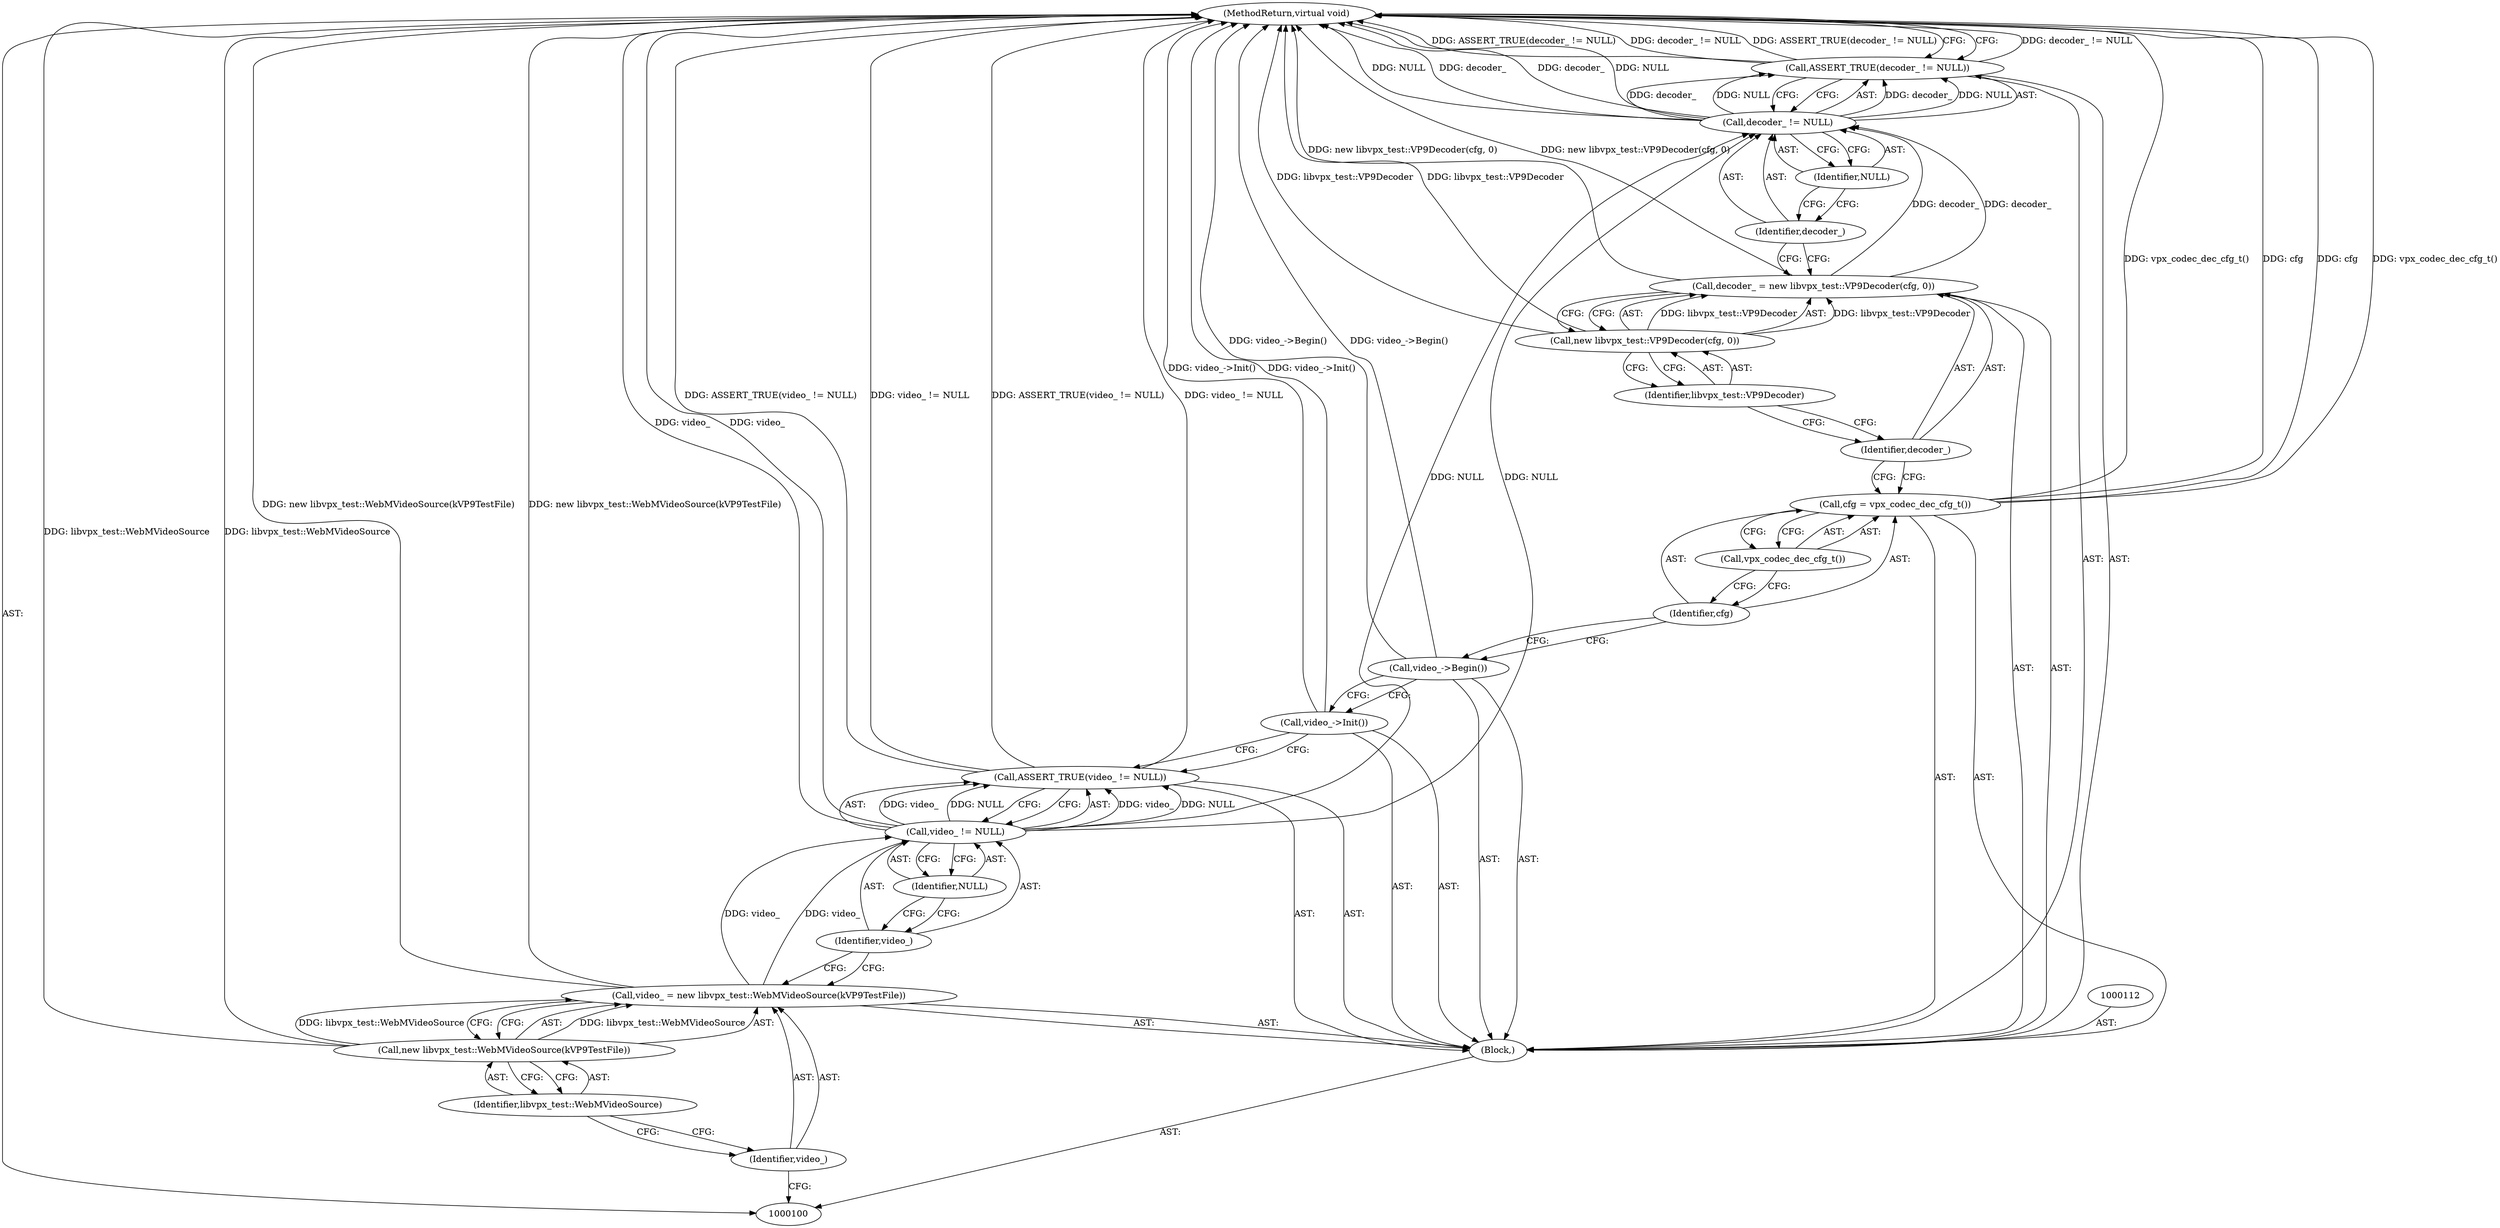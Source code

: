 digraph "0_Android_5a9753fca56f0eeb9f61e342b2fccffc364f9426_71" {
"1000124" [label="(MethodReturn,virtual void)"];
"1000101" [label="(Block,)"];
"1000121" [label="(Call,decoder_ != NULL)"];
"1000122" [label="(Identifier,decoder_)"];
"1000123" [label="(Identifier,NULL)"];
"1000120" [label="(Call,ASSERT_TRUE(decoder_ != NULL))"];
"1000104" [label="(Call,new libvpx_test::WebMVideoSource(kVP9TestFile))"];
"1000105" [label="(Identifier,libvpx_test::WebMVideoSource)"];
"1000102" [label="(Call,video_ = new libvpx_test::WebMVideoSource(kVP9TestFile))"];
"1000103" [label="(Identifier,video_)"];
"1000107" [label="(Call,video_ != NULL)"];
"1000108" [label="(Identifier,video_)"];
"1000109" [label="(Identifier,NULL)"];
"1000106" [label="(Call,ASSERT_TRUE(video_ != NULL))"];
"1000110" [label="(Call,video_->Init())"];
"1000111" [label="(Call,video_->Begin())"];
"1000113" [label="(Call,cfg = vpx_codec_dec_cfg_t())"];
"1000114" [label="(Identifier,cfg)"];
"1000115" [label="(Call,vpx_codec_dec_cfg_t())"];
"1000118" [label="(Call,new libvpx_test::VP9Decoder(cfg, 0))"];
"1000119" [label="(Identifier,libvpx_test::VP9Decoder)"];
"1000116" [label="(Call,decoder_ = new libvpx_test::VP9Decoder(cfg, 0))"];
"1000117" [label="(Identifier,decoder_)"];
"1000124" -> "1000100"  [label="AST: "];
"1000124" -> "1000120"  [label="CFG: "];
"1000107" -> "1000124"  [label="DDG: video_"];
"1000106" -> "1000124"  [label="DDG: video_ != NULL"];
"1000106" -> "1000124"  [label="DDG: ASSERT_TRUE(video_ != NULL)"];
"1000102" -> "1000124"  [label="DDG: new libvpx_test::WebMVideoSource(kVP9TestFile)"];
"1000104" -> "1000124"  [label="DDG: libvpx_test::WebMVideoSource"];
"1000113" -> "1000124"  [label="DDG: cfg"];
"1000113" -> "1000124"  [label="DDG: vpx_codec_dec_cfg_t()"];
"1000121" -> "1000124"  [label="DDG: NULL"];
"1000121" -> "1000124"  [label="DDG: decoder_"];
"1000116" -> "1000124"  [label="DDG: new libvpx_test::VP9Decoder(cfg, 0)"];
"1000118" -> "1000124"  [label="DDG: libvpx_test::VP9Decoder"];
"1000120" -> "1000124"  [label="DDG: decoder_ != NULL"];
"1000120" -> "1000124"  [label="DDG: ASSERT_TRUE(decoder_ != NULL)"];
"1000110" -> "1000124"  [label="DDG: video_->Init()"];
"1000111" -> "1000124"  [label="DDG: video_->Begin()"];
"1000101" -> "1000100"  [label="AST: "];
"1000102" -> "1000101"  [label="AST: "];
"1000106" -> "1000101"  [label="AST: "];
"1000110" -> "1000101"  [label="AST: "];
"1000111" -> "1000101"  [label="AST: "];
"1000112" -> "1000101"  [label="AST: "];
"1000113" -> "1000101"  [label="AST: "];
"1000116" -> "1000101"  [label="AST: "];
"1000120" -> "1000101"  [label="AST: "];
"1000121" -> "1000120"  [label="AST: "];
"1000121" -> "1000123"  [label="CFG: "];
"1000122" -> "1000121"  [label="AST: "];
"1000123" -> "1000121"  [label="AST: "];
"1000120" -> "1000121"  [label="CFG: "];
"1000121" -> "1000124"  [label="DDG: NULL"];
"1000121" -> "1000124"  [label="DDG: decoder_"];
"1000121" -> "1000120"  [label="DDG: decoder_"];
"1000121" -> "1000120"  [label="DDG: NULL"];
"1000116" -> "1000121"  [label="DDG: decoder_"];
"1000107" -> "1000121"  [label="DDG: NULL"];
"1000122" -> "1000121"  [label="AST: "];
"1000122" -> "1000116"  [label="CFG: "];
"1000123" -> "1000122"  [label="CFG: "];
"1000123" -> "1000121"  [label="AST: "];
"1000123" -> "1000122"  [label="CFG: "];
"1000121" -> "1000123"  [label="CFG: "];
"1000120" -> "1000101"  [label="AST: "];
"1000120" -> "1000121"  [label="CFG: "];
"1000121" -> "1000120"  [label="AST: "];
"1000124" -> "1000120"  [label="CFG: "];
"1000120" -> "1000124"  [label="DDG: decoder_ != NULL"];
"1000120" -> "1000124"  [label="DDG: ASSERT_TRUE(decoder_ != NULL)"];
"1000121" -> "1000120"  [label="DDG: decoder_"];
"1000121" -> "1000120"  [label="DDG: NULL"];
"1000104" -> "1000102"  [label="AST: "];
"1000104" -> "1000105"  [label="CFG: "];
"1000105" -> "1000104"  [label="AST: "];
"1000102" -> "1000104"  [label="CFG: "];
"1000104" -> "1000124"  [label="DDG: libvpx_test::WebMVideoSource"];
"1000104" -> "1000102"  [label="DDG: libvpx_test::WebMVideoSource"];
"1000105" -> "1000104"  [label="AST: "];
"1000105" -> "1000103"  [label="CFG: "];
"1000104" -> "1000105"  [label="CFG: "];
"1000102" -> "1000101"  [label="AST: "];
"1000102" -> "1000104"  [label="CFG: "];
"1000103" -> "1000102"  [label="AST: "];
"1000104" -> "1000102"  [label="AST: "];
"1000108" -> "1000102"  [label="CFG: "];
"1000102" -> "1000124"  [label="DDG: new libvpx_test::WebMVideoSource(kVP9TestFile)"];
"1000104" -> "1000102"  [label="DDG: libvpx_test::WebMVideoSource"];
"1000102" -> "1000107"  [label="DDG: video_"];
"1000103" -> "1000102"  [label="AST: "];
"1000103" -> "1000100"  [label="CFG: "];
"1000105" -> "1000103"  [label="CFG: "];
"1000107" -> "1000106"  [label="AST: "];
"1000107" -> "1000109"  [label="CFG: "];
"1000108" -> "1000107"  [label="AST: "];
"1000109" -> "1000107"  [label="AST: "];
"1000106" -> "1000107"  [label="CFG: "];
"1000107" -> "1000124"  [label="DDG: video_"];
"1000107" -> "1000106"  [label="DDG: video_"];
"1000107" -> "1000106"  [label="DDG: NULL"];
"1000102" -> "1000107"  [label="DDG: video_"];
"1000107" -> "1000121"  [label="DDG: NULL"];
"1000108" -> "1000107"  [label="AST: "];
"1000108" -> "1000102"  [label="CFG: "];
"1000109" -> "1000108"  [label="CFG: "];
"1000109" -> "1000107"  [label="AST: "];
"1000109" -> "1000108"  [label="CFG: "];
"1000107" -> "1000109"  [label="CFG: "];
"1000106" -> "1000101"  [label="AST: "];
"1000106" -> "1000107"  [label="CFG: "];
"1000107" -> "1000106"  [label="AST: "];
"1000110" -> "1000106"  [label="CFG: "];
"1000106" -> "1000124"  [label="DDG: video_ != NULL"];
"1000106" -> "1000124"  [label="DDG: ASSERT_TRUE(video_ != NULL)"];
"1000107" -> "1000106"  [label="DDG: video_"];
"1000107" -> "1000106"  [label="DDG: NULL"];
"1000110" -> "1000101"  [label="AST: "];
"1000110" -> "1000106"  [label="CFG: "];
"1000111" -> "1000110"  [label="CFG: "];
"1000110" -> "1000124"  [label="DDG: video_->Init()"];
"1000111" -> "1000101"  [label="AST: "];
"1000111" -> "1000110"  [label="CFG: "];
"1000114" -> "1000111"  [label="CFG: "];
"1000111" -> "1000124"  [label="DDG: video_->Begin()"];
"1000113" -> "1000101"  [label="AST: "];
"1000113" -> "1000115"  [label="CFG: "];
"1000114" -> "1000113"  [label="AST: "];
"1000115" -> "1000113"  [label="AST: "];
"1000117" -> "1000113"  [label="CFG: "];
"1000113" -> "1000124"  [label="DDG: cfg"];
"1000113" -> "1000124"  [label="DDG: vpx_codec_dec_cfg_t()"];
"1000114" -> "1000113"  [label="AST: "];
"1000114" -> "1000111"  [label="CFG: "];
"1000115" -> "1000114"  [label="CFG: "];
"1000115" -> "1000113"  [label="AST: "];
"1000115" -> "1000114"  [label="CFG: "];
"1000113" -> "1000115"  [label="CFG: "];
"1000118" -> "1000116"  [label="AST: "];
"1000118" -> "1000119"  [label="CFG: "];
"1000119" -> "1000118"  [label="AST: "];
"1000116" -> "1000118"  [label="CFG: "];
"1000118" -> "1000124"  [label="DDG: libvpx_test::VP9Decoder"];
"1000118" -> "1000116"  [label="DDG: libvpx_test::VP9Decoder"];
"1000119" -> "1000118"  [label="AST: "];
"1000119" -> "1000117"  [label="CFG: "];
"1000118" -> "1000119"  [label="CFG: "];
"1000116" -> "1000101"  [label="AST: "];
"1000116" -> "1000118"  [label="CFG: "];
"1000117" -> "1000116"  [label="AST: "];
"1000118" -> "1000116"  [label="AST: "];
"1000122" -> "1000116"  [label="CFG: "];
"1000116" -> "1000124"  [label="DDG: new libvpx_test::VP9Decoder(cfg, 0)"];
"1000118" -> "1000116"  [label="DDG: libvpx_test::VP9Decoder"];
"1000116" -> "1000121"  [label="DDG: decoder_"];
"1000117" -> "1000116"  [label="AST: "];
"1000117" -> "1000113"  [label="CFG: "];
"1000119" -> "1000117"  [label="CFG: "];
}
